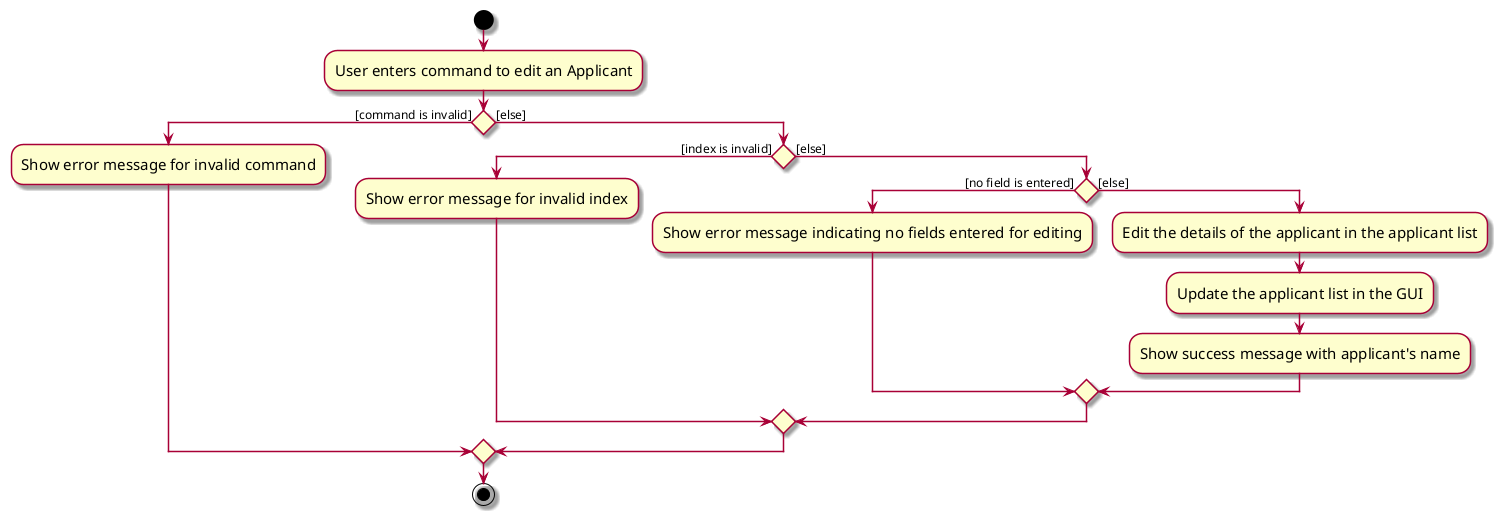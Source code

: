 @startuml
skin rose
skinparam ActivityFontSize 15
skinparam ArrowFontSize 12

start
:User enters command to edit an Applicant;

if () then ([command is invalid])
    :Show error message for invalid command;
else ([else])
    if () then ([index is invalid])
        :Show error message for invalid index;
    else ([else])
        if () then ([no field is entered])
            :Show error message indicating no fields entered for editing;
        else ([else])
            :Edit the details of the applicant in the applicant list;
            :Update the applicant list in the GUI;
            :Show success message with applicant's name;
        endif
    endif
endif

stop
@enduml

